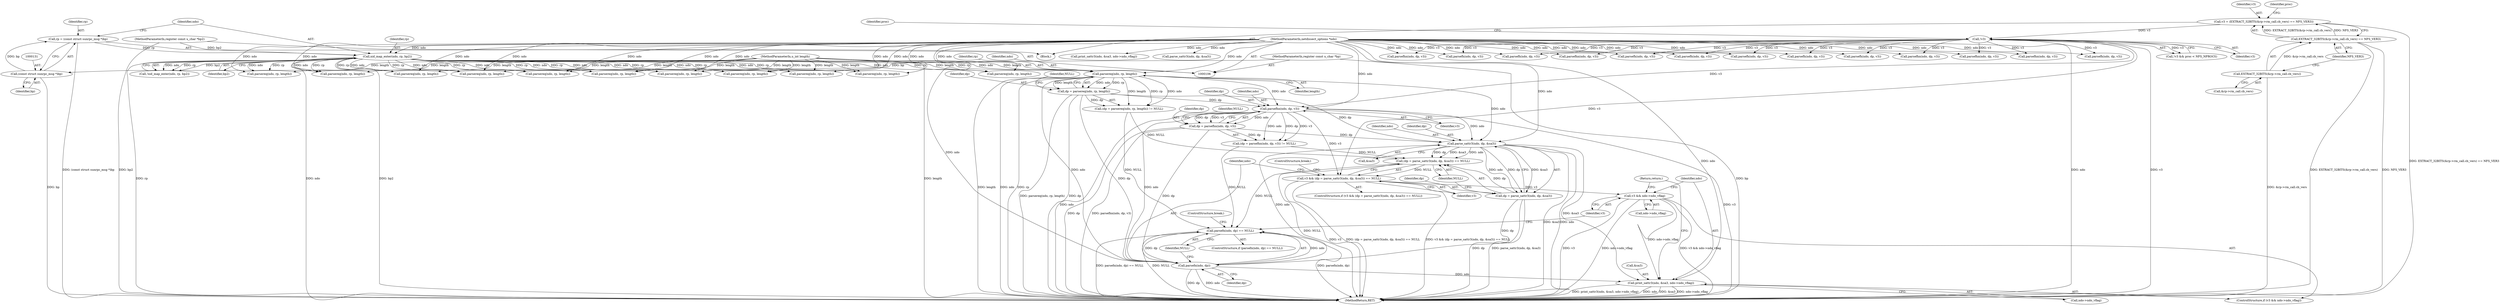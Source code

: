 digraph "0_tcpdump_19d25dd8781620cd41bf178a5e2e27fc1cf242d0_0@pointer" {
"1000537" [label="(Call,parse_sattr3(ndo, dp, &sa3))"];
"1000521" [label="(Call,parsefhn(ndo, dp, v3))"];
"1000513" [label="(Call,parsereq(ndo, rp, length))"];
"1000135" [label="(Call,xid_map_enter(ndo, rp, bp2))"];
"1000107" [label="(MethodParameterIn,netdissect_options *ndo)"];
"1000128" [label="(Call,rp = (const struct sunrpc_msg *)bp)"];
"1000130" [label="(Call,(const struct sunrpc_msg *)bp)"];
"1000108" [label="(MethodParameterIn,register const u_char *bp)"];
"1000110" [label="(MethodParameterIn,register const u_char *bp2)"];
"1000109" [label="(MethodParameterIn,u_int length)"];
"1000511" [label="(Call,dp = parsereq(ndo, rp, length))"];
"1000162" [label="(Call,!v3)"];
"1000140" [label="(Call,v3 = (EXTRACT_32BITS(&rp->rm_call.cb_vers) == NFS_VER3))"];
"1000142" [label="(Call,EXTRACT_32BITS(&rp->rm_call.cb_vers) == NFS_VER3)"];
"1000143" [label="(Call,EXTRACT_32BITS(&rp->rm_call.cb_vers))"];
"1000519" [label="(Call,dp = parsefhn(ndo, dp, v3))"];
"1000534" [label="(Call,(dp = parse_sattr3(ndo, dp, &sa3)) == NULL)"];
"1000532" [label="(Call,v3 && (dp = parse_sattr3(ndo, dp, &sa3)) == NULL)"];
"1000552" [label="(Call,v3 && ndo->ndo_vflag)"];
"1000557" [label="(Call,print_sattr3(ndo, &sa3, ndo->ndo_vflag))"];
"1000545" [label="(Call,parsefn(ndo, dp) == NULL)"];
"1000535" [label="(Call,dp = parse_sattr3(ndo, dp, &sa3))"];
"1000546" [label="(Call,parsefn(ndo, dp))"];
"1000813" [label="(Call,parsefh(ndo, dp, v3))"];
"1000137" [label="(Identifier,rp)"];
"1000385" [label="(Call,parsefh(ndo, dp, v3))"];
"1000165" [label="(Identifier,proc)"];
"1000672" [label="(Call,parsereq(ndo, rp, length))"];
"1000537" [label="(Call,parse_sattr3(ndo, dp, &sa3))"];
"1000552" [label="(Call,v3 && ndo->ndo_vflag)"];
"1000680" [label="(Call,parsefhn(ndo, dp, v3))"];
"1000519" [label="(Call,dp = parsefhn(ndo, dp, v3))"];
"1000713" [label="(Call,parsefh(ndo, dp, v3))"];
"1000525" [label="(Identifier,NULL)"];
"1000534" [label="(Call,(dp = parse_sattr3(ndo, dp, &sa3)) == NULL)"];
"1000150" [label="(Identifier,NFS_VER3)"];
"1000512" [label="(Identifier,dp)"];
"1000108" [label="(MethodParameterIn,register const u_char *bp)"];
"1000218" [label="(Call,parsereq(ndo, rp, length))"];
"1000129" [label="(Identifier,rp)"];
"1000162" [label="(Call,!v3)"];
"1000532" [label="(Call,v3 && (dp = parse_sattr3(ndo, dp, &sa3)) == NULL)"];
"1000138" [label="(Identifier,bp2)"];
"1000866" [label="(Call,parsefh(ndo, dp, v3))"];
"1000542" [label="(Identifier,NULL)"];
"1000517" [label="(Identifier,NULL)"];
"1000536" [label="(Identifier,dp)"];
"1000531" [label="(ControlStructure,if (v3 && (dp = parse_sattr3(ndo, dp, &sa3)) == NULL))"];
"1000515" [label="(Identifier,rp)"];
"1000523" [label="(Identifier,dp)"];
"1000559" [label="(Call,&sa3)"];
"1000738" [label="(Call,parsereq(ndo, rp, length))"];
"1000245" [label="(Call,parsefh(ndo, dp, v3))"];
"1000161" [label="(Call,!v3 && proc < NFS_NPROCS)"];
"1000111" [label="(Block,)"];
"1000572" [label="(Call,parsereq(ndo, rp, length))"];
"1000195" [label="(Call,parsereq(ndo, rp, length))"];
"1000544" [label="(ControlStructure,if (parsefn(ndo, dp) == NULL))"];
"1000237" [label="(Call,parsereq(ndo, rp, length))"];
"1000550" [label="(ControlStructure,break;)"];
"1000539" [label="(Identifier,dp)"];
"1000725" [label="(Call,parsefhn(ndo, dp, v3))"];
"1000520" [label="(Identifier,dp)"];
"1000377" [label="(Call,parsereq(ndo, rp, length))"];
"1000436" [label="(Call,parsefh(ndo, dp, v3))"];
"1000140" [label="(Call,v3 = (EXTRACT_32BITS(&rp->rm_call.cb_vers) == NFS_VER3))"];
"1000141" [label="(Identifier,v3)"];
"1000890" [label="(MethodReturn,RET)"];
"1000514" [label="(Identifier,ndo)"];
"1000109" [label="(MethodParameterIn,u_int length)"];
"1000428" [label="(Call,parsereq(ndo, rp, length))"];
"1000130" [label="(Call,(const struct sunrpc_msg *)bp)"];
"1000521" [label="(Call,parsefhn(ndo, dp, v3))"];
"1000201" [label="(Call,parsefh(ndo, dp, v3))"];
"1000134" [label="(Call,!xid_map_enter(ndo, rp, bp2))"];
"1000705" [label="(Call,parsereq(ndo, rp, length))"];
"1000143" [label="(Call,EXTRACT_32BITS(&rp->rm_call.cb_vers))"];
"1000561" [label="(Call,ndo->ndo_vflag)"];
"1000657" [label="(Call,print_sattr3(ndo, &sa3, ndo->ndo_vflag))"];
"1000524" [label="(Identifier,v3)"];
"1000510" [label="(Call,(dp = parsereq(ndo, rp, length)) != NULL)"];
"1000538" [label="(Identifier,ndo)"];
"1000142" [label="(Call,EXTRACT_32BITS(&rp->rm_call.cb_vers) == NFS_VER3)"];
"1000547" [label="(Identifier,ndo)"];
"1000163" [label="(Identifier,v3)"];
"1000152" [label="(Identifier,proc)"];
"1000110" [label="(MethodParameterIn,register const u_char *bp2)"];
"1000858" [label="(Call,parsereq(ndo, rp, length))"];
"1000746" [label="(Call,parsefh(ndo, dp, v3))"];
"1000601" [label="(Call,parse_sattr3(ndo, dp, &sa3))"];
"1000516" [label="(Identifier,length)"];
"1000128" [label="(Call,rp = (const struct sunrpc_msg *)bp)"];
"1000511" [label="(Call,dp = parsereq(ndo, rp, length))"];
"1000551" [label="(ControlStructure,if (v3 && ndo->ndo_vflag))"];
"1000540" [label="(Call,&sa3)"];
"1000554" [label="(Call,ndo->ndo_vflag)"];
"1000558" [label="(Identifier,ndo)"];
"1000543" [label="(ControlStructure,break;)"];
"1000136" [label="(Identifier,ndo)"];
"1000518" [label="(Call,(dp = parsefhn(ndo, dp, v3)) != NULL)"];
"1000692" [label="(Call,parsefhn(ndo, dp, v3))"];
"1000224" [label="(Call,parsefhn(ndo, dp, v3))"];
"1000548" [label="(Identifier,dp)"];
"1000545" [label="(Call,parsefn(ndo, dp) == NULL)"];
"1000107" [label="(MethodParameterIn,netdissect_options *ndo)"];
"1000513" [label="(Call,parsereq(ndo, rp, length))"];
"1000553" [label="(Identifier,v3)"];
"1000564" [label="(Return,return;)"];
"1000522" [label="(Identifier,ndo)"];
"1000132" [label="(Identifier,bp)"];
"1000144" [label="(Call,&rp->rm_call.cb_vers)"];
"1000535" [label="(Call,dp = parse_sattr3(ndo, dp, &sa3))"];
"1000533" [label="(Identifier,v3)"];
"1000546" [label="(Call,parsefn(ndo, dp))"];
"1000580" [label="(Call,parsefhn(ndo, dp, v3))"];
"1000135" [label="(Call,xid_map_enter(ndo, rp, bp2))"];
"1000557" [label="(Call,print_sattr3(ndo, &sa3, ndo->ndo_vflag))"];
"1000549" [label="(Identifier,NULL)"];
"1000805" [label="(Call,parsereq(ndo, rp, length))"];
"1000537" -> "1000535"  [label="AST: "];
"1000537" -> "1000540"  [label="CFG: "];
"1000538" -> "1000537"  [label="AST: "];
"1000539" -> "1000537"  [label="AST: "];
"1000540" -> "1000537"  [label="AST: "];
"1000535" -> "1000537"  [label="CFG: "];
"1000537" -> "1000890"  [label="DDG: &sa3"];
"1000537" -> "1000890"  [label="DDG: ndo"];
"1000537" -> "1000534"  [label="DDG: ndo"];
"1000537" -> "1000534"  [label="DDG: dp"];
"1000537" -> "1000534"  [label="DDG: &sa3"];
"1000537" -> "1000535"  [label="DDG: ndo"];
"1000537" -> "1000535"  [label="DDG: dp"];
"1000537" -> "1000535"  [label="DDG: &sa3"];
"1000521" -> "1000537"  [label="DDG: ndo"];
"1000513" -> "1000537"  [label="DDG: ndo"];
"1000107" -> "1000537"  [label="DDG: ndo"];
"1000519" -> "1000537"  [label="DDG: dp"];
"1000511" -> "1000537"  [label="DDG: dp"];
"1000537" -> "1000546"  [label="DDG: ndo"];
"1000537" -> "1000557"  [label="DDG: &sa3"];
"1000521" -> "1000519"  [label="AST: "];
"1000521" -> "1000524"  [label="CFG: "];
"1000522" -> "1000521"  [label="AST: "];
"1000523" -> "1000521"  [label="AST: "];
"1000524" -> "1000521"  [label="AST: "];
"1000519" -> "1000521"  [label="CFG: "];
"1000521" -> "1000890"  [label="DDG: v3"];
"1000521" -> "1000890"  [label="DDG: ndo"];
"1000521" -> "1000518"  [label="DDG: ndo"];
"1000521" -> "1000518"  [label="DDG: dp"];
"1000521" -> "1000518"  [label="DDG: v3"];
"1000521" -> "1000519"  [label="DDG: ndo"];
"1000521" -> "1000519"  [label="DDG: dp"];
"1000521" -> "1000519"  [label="DDG: v3"];
"1000513" -> "1000521"  [label="DDG: ndo"];
"1000107" -> "1000521"  [label="DDG: ndo"];
"1000511" -> "1000521"  [label="DDG: dp"];
"1000162" -> "1000521"  [label="DDG: v3"];
"1000521" -> "1000532"  [label="DDG: v3"];
"1000521" -> "1000546"  [label="DDG: ndo"];
"1000513" -> "1000511"  [label="AST: "];
"1000513" -> "1000516"  [label="CFG: "];
"1000514" -> "1000513"  [label="AST: "];
"1000515" -> "1000513"  [label="AST: "];
"1000516" -> "1000513"  [label="AST: "];
"1000511" -> "1000513"  [label="CFG: "];
"1000513" -> "1000890"  [label="DDG: ndo"];
"1000513" -> "1000890"  [label="DDG: rp"];
"1000513" -> "1000890"  [label="DDG: length"];
"1000513" -> "1000510"  [label="DDG: ndo"];
"1000513" -> "1000510"  [label="DDG: rp"];
"1000513" -> "1000510"  [label="DDG: length"];
"1000513" -> "1000511"  [label="DDG: ndo"];
"1000513" -> "1000511"  [label="DDG: rp"];
"1000513" -> "1000511"  [label="DDG: length"];
"1000135" -> "1000513"  [label="DDG: ndo"];
"1000135" -> "1000513"  [label="DDG: rp"];
"1000107" -> "1000513"  [label="DDG: ndo"];
"1000109" -> "1000513"  [label="DDG: length"];
"1000513" -> "1000546"  [label="DDG: ndo"];
"1000135" -> "1000134"  [label="AST: "];
"1000135" -> "1000138"  [label="CFG: "];
"1000136" -> "1000135"  [label="AST: "];
"1000137" -> "1000135"  [label="AST: "];
"1000138" -> "1000135"  [label="AST: "];
"1000134" -> "1000135"  [label="CFG: "];
"1000135" -> "1000890"  [label="DDG: ndo"];
"1000135" -> "1000890"  [label="DDG: bp2"];
"1000135" -> "1000890"  [label="DDG: rp"];
"1000135" -> "1000134"  [label="DDG: ndo"];
"1000135" -> "1000134"  [label="DDG: rp"];
"1000135" -> "1000134"  [label="DDG: bp2"];
"1000107" -> "1000135"  [label="DDG: ndo"];
"1000128" -> "1000135"  [label="DDG: rp"];
"1000110" -> "1000135"  [label="DDG: bp2"];
"1000135" -> "1000195"  [label="DDG: ndo"];
"1000135" -> "1000195"  [label="DDG: rp"];
"1000135" -> "1000218"  [label="DDG: ndo"];
"1000135" -> "1000218"  [label="DDG: rp"];
"1000135" -> "1000237"  [label="DDG: ndo"];
"1000135" -> "1000237"  [label="DDG: rp"];
"1000135" -> "1000377"  [label="DDG: ndo"];
"1000135" -> "1000377"  [label="DDG: rp"];
"1000135" -> "1000428"  [label="DDG: ndo"];
"1000135" -> "1000428"  [label="DDG: rp"];
"1000135" -> "1000572"  [label="DDG: ndo"];
"1000135" -> "1000572"  [label="DDG: rp"];
"1000135" -> "1000672"  [label="DDG: ndo"];
"1000135" -> "1000672"  [label="DDG: rp"];
"1000135" -> "1000705"  [label="DDG: ndo"];
"1000135" -> "1000705"  [label="DDG: rp"];
"1000135" -> "1000738"  [label="DDG: ndo"];
"1000135" -> "1000738"  [label="DDG: rp"];
"1000135" -> "1000805"  [label="DDG: ndo"];
"1000135" -> "1000805"  [label="DDG: rp"];
"1000135" -> "1000858"  [label="DDG: ndo"];
"1000135" -> "1000858"  [label="DDG: rp"];
"1000107" -> "1000106"  [label="AST: "];
"1000107" -> "1000890"  [label="DDG: ndo"];
"1000107" -> "1000195"  [label="DDG: ndo"];
"1000107" -> "1000201"  [label="DDG: ndo"];
"1000107" -> "1000218"  [label="DDG: ndo"];
"1000107" -> "1000224"  [label="DDG: ndo"];
"1000107" -> "1000237"  [label="DDG: ndo"];
"1000107" -> "1000245"  [label="DDG: ndo"];
"1000107" -> "1000377"  [label="DDG: ndo"];
"1000107" -> "1000385"  [label="DDG: ndo"];
"1000107" -> "1000428"  [label="DDG: ndo"];
"1000107" -> "1000436"  [label="DDG: ndo"];
"1000107" -> "1000546"  [label="DDG: ndo"];
"1000107" -> "1000557"  [label="DDG: ndo"];
"1000107" -> "1000572"  [label="DDG: ndo"];
"1000107" -> "1000580"  [label="DDG: ndo"];
"1000107" -> "1000601"  [label="DDG: ndo"];
"1000107" -> "1000657"  [label="DDG: ndo"];
"1000107" -> "1000672"  [label="DDG: ndo"];
"1000107" -> "1000680"  [label="DDG: ndo"];
"1000107" -> "1000692"  [label="DDG: ndo"];
"1000107" -> "1000705"  [label="DDG: ndo"];
"1000107" -> "1000713"  [label="DDG: ndo"];
"1000107" -> "1000725"  [label="DDG: ndo"];
"1000107" -> "1000738"  [label="DDG: ndo"];
"1000107" -> "1000746"  [label="DDG: ndo"];
"1000107" -> "1000805"  [label="DDG: ndo"];
"1000107" -> "1000813"  [label="DDG: ndo"];
"1000107" -> "1000858"  [label="DDG: ndo"];
"1000107" -> "1000866"  [label="DDG: ndo"];
"1000128" -> "1000111"  [label="AST: "];
"1000128" -> "1000130"  [label="CFG: "];
"1000129" -> "1000128"  [label="AST: "];
"1000130" -> "1000128"  [label="AST: "];
"1000136" -> "1000128"  [label="CFG: "];
"1000128" -> "1000890"  [label="DDG: (const struct sunrpc_msg *)bp"];
"1000130" -> "1000128"  [label="DDG: bp"];
"1000130" -> "1000132"  [label="CFG: "];
"1000131" -> "1000130"  [label="AST: "];
"1000132" -> "1000130"  [label="AST: "];
"1000130" -> "1000890"  [label="DDG: bp"];
"1000108" -> "1000130"  [label="DDG: bp"];
"1000108" -> "1000106"  [label="AST: "];
"1000108" -> "1000890"  [label="DDG: bp"];
"1000110" -> "1000106"  [label="AST: "];
"1000110" -> "1000890"  [label="DDG: bp2"];
"1000109" -> "1000106"  [label="AST: "];
"1000109" -> "1000890"  [label="DDG: length"];
"1000109" -> "1000195"  [label="DDG: length"];
"1000109" -> "1000218"  [label="DDG: length"];
"1000109" -> "1000237"  [label="DDG: length"];
"1000109" -> "1000377"  [label="DDG: length"];
"1000109" -> "1000428"  [label="DDG: length"];
"1000109" -> "1000572"  [label="DDG: length"];
"1000109" -> "1000672"  [label="DDG: length"];
"1000109" -> "1000705"  [label="DDG: length"];
"1000109" -> "1000738"  [label="DDG: length"];
"1000109" -> "1000805"  [label="DDG: length"];
"1000109" -> "1000858"  [label="DDG: length"];
"1000511" -> "1000510"  [label="AST: "];
"1000512" -> "1000511"  [label="AST: "];
"1000517" -> "1000511"  [label="CFG: "];
"1000511" -> "1000890"  [label="DDG: parsereq(ndo, rp, length)"];
"1000511" -> "1000890"  [label="DDG: dp"];
"1000511" -> "1000510"  [label="DDG: dp"];
"1000511" -> "1000546"  [label="DDG: dp"];
"1000162" -> "1000161"  [label="AST: "];
"1000162" -> "1000163"  [label="CFG: "];
"1000163" -> "1000162"  [label="AST: "];
"1000165" -> "1000162"  [label="CFG: "];
"1000161" -> "1000162"  [label="CFG: "];
"1000162" -> "1000890"  [label="DDG: v3"];
"1000162" -> "1000161"  [label="DDG: v3"];
"1000140" -> "1000162"  [label="DDG: v3"];
"1000162" -> "1000201"  [label="DDG: v3"];
"1000162" -> "1000224"  [label="DDG: v3"];
"1000162" -> "1000245"  [label="DDG: v3"];
"1000162" -> "1000385"  [label="DDG: v3"];
"1000162" -> "1000436"  [label="DDG: v3"];
"1000162" -> "1000532"  [label="DDG: v3"];
"1000162" -> "1000580"  [label="DDG: v3"];
"1000162" -> "1000680"  [label="DDG: v3"];
"1000162" -> "1000692"  [label="DDG: v3"];
"1000162" -> "1000713"  [label="DDG: v3"];
"1000162" -> "1000725"  [label="DDG: v3"];
"1000162" -> "1000746"  [label="DDG: v3"];
"1000162" -> "1000813"  [label="DDG: v3"];
"1000162" -> "1000866"  [label="DDG: v3"];
"1000140" -> "1000111"  [label="AST: "];
"1000140" -> "1000142"  [label="CFG: "];
"1000141" -> "1000140"  [label="AST: "];
"1000142" -> "1000140"  [label="AST: "];
"1000152" -> "1000140"  [label="CFG: "];
"1000140" -> "1000890"  [label="DDG: EXTRACT_32BITS(&rp->rm_call.cb_vers) == NFS_VER3"];
"1000142" -> "1000140"  [label="DDG: EXTRACT_32BITS(&rp->rm_call.cb_vers)"];
"1000142" -> "1000140"  [label="DDG: NFS_VER3"];
"1000142" -> "1000150"  [label="CFG: "];
"1000143" -> "1000142"  [label="AST: "];
"1000150" -> "1000142"  [label="AST: "];
"1000142" -> "1000890"  [label="DDG: EXTRACT_32BITS(&rp->rm_call.cb_vers)"];
"1000142" -> "1000890"  [label="DDG: NFS_VER3"];
"1000143" -> "1000142"  [label="DDG: &rp->rm_call.cb_vers"];
"1000143" -> "1000144"  [label="CFG: "];
"1000144" -> "1000143"  [label="AST: "];
"1000150" -> "1000143"  [label="CFG: "];
"1000143" -> "1000890"  [label="DDG: &rp->rm_call.cb_vers"];
"1000519" -> "1000518"  [label="AST: "];
"1000520" -> "1000519"  [label="AST: "];
"1000525" -> "1000519"  [label="CFG: "];
"1000519" -> "1000890"  [label="DDG: dp"];
"1000519" -> "1000890"  [label="DDG: parsefhn(ndo, dp, v3)"];
"1000519" -> "1000518"  [label="DDG: dp"];
"1000519" -> "1000546"  [label="DDG: dp"];
"1000534" -> "1000532"  [label="AST: "];
"1000534" -> "1000542"  [label="CFG: "];
"1000535" -> "1000534"  [label="AST: "];
"1000542" -> "1000534"  [label="AST: "];
"1000532" -> "1000534"  [label="CFG: "];
"1000534" -> "1000890"  [label="DDG: NULL"];
"1000534" -> "1000532"  [label="DDG: NULL"];
"1000535" -> "1000534"  [label="DDG: dp"];
"1000518" -> "1000534"  [label="DDG: NULL"];
"1000510" -> "1000534"  [label="DDG: NULL"];
"1000534" -> "1000545"  [label="DDG: NULL"];
"1000532" -> "1000531"  [label="AST: "];
"1000532" -> "1000533"  [label="CFG: "];
"1000533" -> "1000532"  [label="AST: "];
"1000543" -> "1000532"  [label="CFG: "];
"1000547" -> "1000532"  [label="CFG: "];
"1000532" -> "1000890"  [label="DDG: v3"];
"1000532" -> "1000890"  [label="DDG: (dp = parse_sattr3(ndo, dp, &sa3)) == NULL"];
"1000532" -> "1000890"  [label="DDG: v3 && (dp = parse_sattr3(ndo, dp, &sa3)) == NULL"];
"1000532" -> "1000552"  [label="DDG: v3"];
"1000552" -> "1000551"  [label="AST: "];
"1000552" -> "1000553"  [label="CFG: "];
"1000552" -> "1000554"  [label="CFG: "];
"1000553" -> "1000552"  [label="AST: "];
"1000554" -> "1000552"  [label="AST: "];
"1000558" -> "1000552"  [label="CFG: "];
"1000564" -> "1000552"  [label="CFG: "];
"1000552" -> "1000890"  [label="DDG: v3"];
"1000552" -> "1000890"  [label="DDG: ndo->ndo_vflag"];
"1000552" -> "1000890"  [label="DDG: v3 && ndo->ndo_vflag"];
"1000552" -> "1000557"  [label="DDG: ndo->ndo_vflag"];
"1000557" -> "1000551"  [label="AST: "];
"1000557" -> "1000561"  [label="CFG: "];
"1000558" -> "1000557"  [label="AST: "];
"1000559" -> "1000557"  [label="AST: "];
"1000561" -> "1000557"  [label="AST: "];
"1000564" -> "1000557"  [label="CFG: "];
"1000557" -> "1000890"  [label="DDG: print_sattr3(ndo, &sa3, ndo->ndo_vflag)"];
"1000557" -> "1000890"  [label="DDG: ndo"];
"1000557" -> "1000890"  [label="DDG: &sa3"];
"1000557" -> "1000890"  [label="DDG: ndo->ndo_vflag"];
"1000546" -> "1000557"  [label="DDG: ndo"];
"1000545" -> "1000544"  [label="AST: "];
"1000545" -> "1000549"  [label="CFG: "];
"1000546" -> "1000545"  [label="AST: "];
"1000549" -> "1000545"  [label="AST: "];
"1000550" -> "1000545"  [label="CFG: "];
"1000553" -> "1000545"  [label="CFG: "];
"1000545" -> "1000890"  [label="DDG: parsefn(ndo, dp)"];
"1000545" -> "1000890"  [label="DDG: parsefn(ndo, dp) == NULL"];
"1000545" -> "1000890"  [label="DDG: NULL"];
"1000546" -> "1000545"  [label="DDG: ndo"];
"1000546" -> "1000545"  [label="DDG: dp"];
"1000518" -> "1000545"  [label="DDG: NULL"];
"1000510" -> "1000545"  [label="DDG: NULL"];
"1000536" -> "1000535"  [label="AST: "];
"1000542" -> "1000535"  [label="CFG: "];
"1000535" -> "1000890"  [label="DDG: dp"];
"1000535" -> "1000890"  [label="DDG: parse_sattr3(ndo, dp, &sa3)"];
"1000535" -> "1000546"  [label="DDG: dp"];
"1000546" -> "1000548"  [label="CFG: "];
"1000547" -> "1000546"  [label="AST: "];
"1000548" -> "1000546"  [label="AST: "];
"1000549" -> "1000546"  [label="CFG: "];
"1000546" -> "1000890"  [label="DDG: dp"];
"1000546" -> "1000890"  [label="DDG: ndo"];
}
